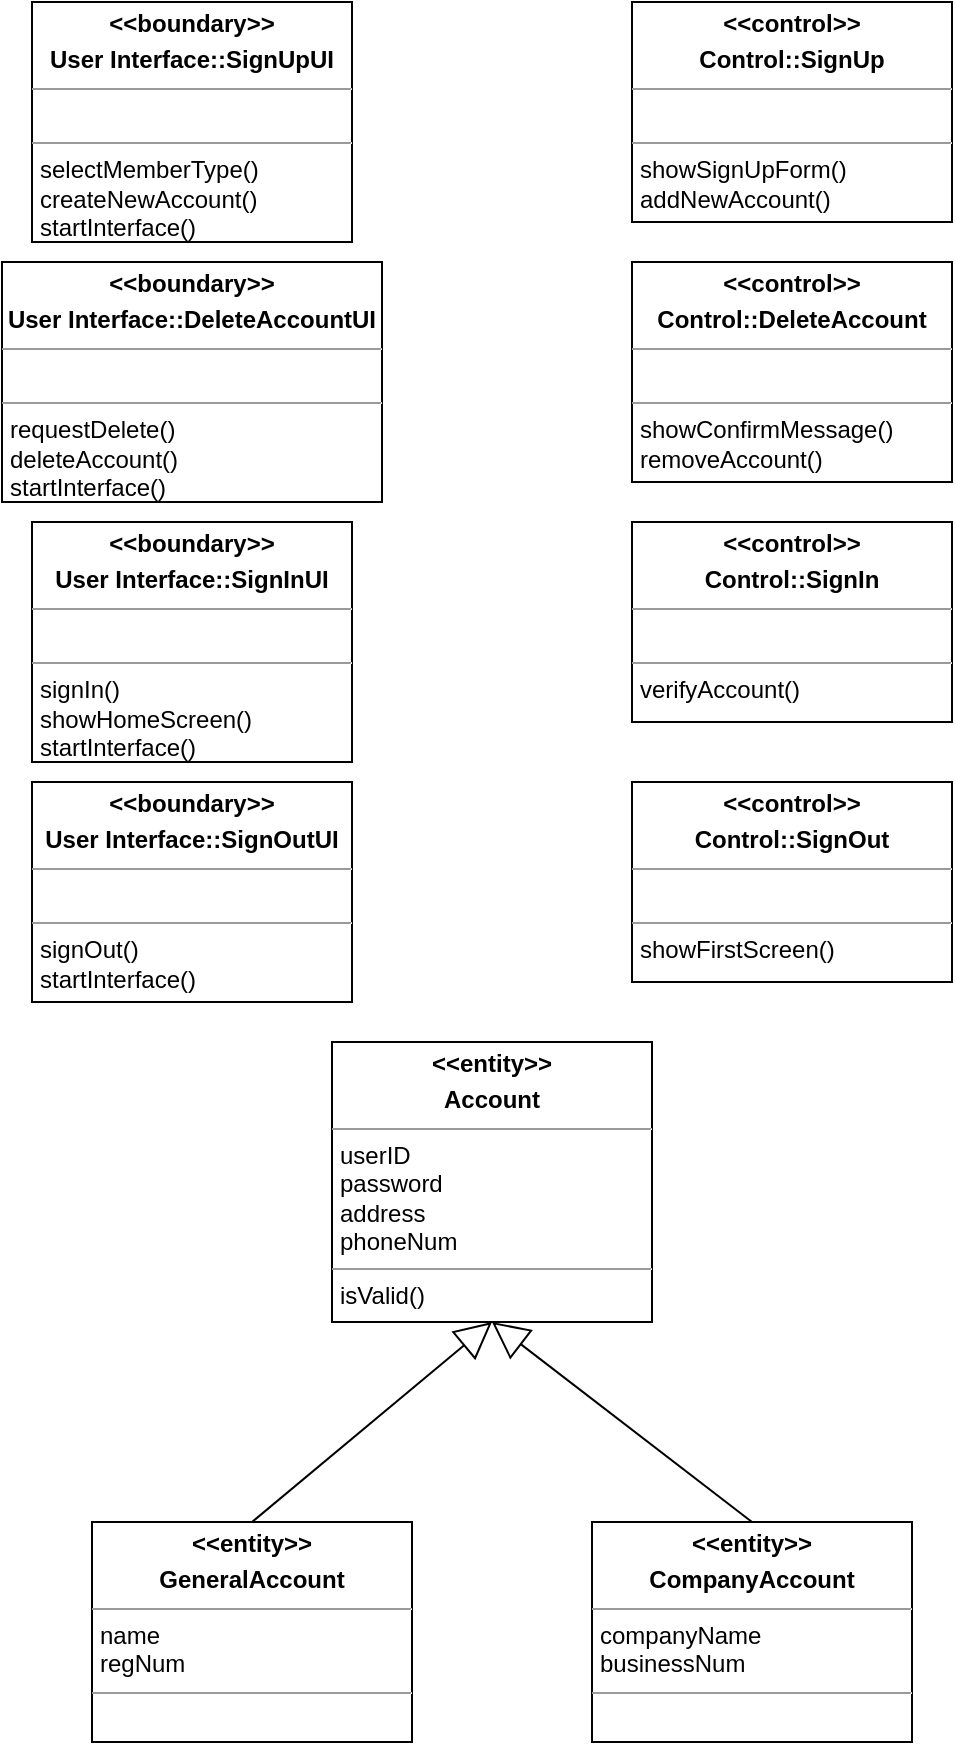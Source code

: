 <mxfile version="21.2.8" type="device">
  <diagram name="Page-1" id="nL3f3RJgAsNfrhav8iNR">
    <mxGraphModel dx="1114" dy="854" grid="1" gridSize="10" guides="1" tooltips="1" connect="1" arrows="1" fold="1" page="1" pageScale="1" pageWidth="850" pageHeight="1100" math="0" shadow="0">
      <root>
        <mxCell id="0" />
        <mxCell id="1" parent="0" />
        <mxCell id="k6j-Q4X_Jpf7URoGsb6S-1" value="&lt;p style=&quot;margin:0px;margin-top:4px;text-align:center;&quot;&gt;&lt;b&gt;&amp;lt;&amp;lt;boundary&amp;gt;&amp;gt;&lt;/b&gt;&lt;/p&gt;&lt;p style=&quot;margin:0px;margin-top:4px;text-align:center;&quot;&gt;&lt;b&gt;User Interface::SignUpUI&lt;/b&gt;&lt;/p&gt;&lt;hr size=&quot;1&quot;&gt;&lt;p style=&quot;margin:0px;margin-left:4px;&quot;&gt;&lt;br&gt;&lt;/p&gt;&lt;hr size=&quot;1&quot;&gt;&lt;p style=&quot;margin:0px;margin-left:4px;&quot;&gt;selectMemberType()&lt;/p&gt;&lt;p style=&quot;margin:0px;margin-left:4px;&quot;&gt;createNewAccount()&lt;/p&gt;&lt;p style=&quot;margin:0px;margin-left:4px;&quot;&gt;startInterface()&lt;/p&gt;" style="verticalAlign=top;align=left;overflow=fill;fontSize=12;fontFamily=Helvetica;html=1;whiteSpace=wrap;" vertex="1" parent="1">
          <mxGeometry x="130" y="50" width="160" height="120" as="geometry" />
        </mxCell>
        <mxCell id="k6j-Q4X_Jpf7URoGsb6S-2" value="&lt;p style=&quot;margin:0px;margin-top:4px;text-align:center;&quot;&gt;&lt;b&gt;&amp;lt;&amp;lt;control&amp;gt;&amp;gt;&lt;/b&gt;&lt;/p&gt;&lt;p style=&quot;margin:0px;margin-top:4px;text-align:center;&quot;&gt;&lt;b&gt;Control::SignUp&lt;/b&gt;&lt;/p&gt;&lt;hr size=&quot;1&quot;&gt;&lt;p style=&quot;margin:0px;margin-left:4px;&quot;&gt;&lt;br&gt;&lt;/p&gt;&lt;hr size=&quot;1&quot;&gt;&lt;p style=&quot;margin:0px;margin-left:4px;&quot;&gt;showSignUpForm()&lt;/p&gt;&lt;p style=&quot;margin:0px;margin-left:4px;&quot;&gt;addNewAccount()&lt;/p&gt;" style="verticalAlign=top;align=left;overflow=fill;fontSize=12;fontFamily=Helvetica;html=1;whiteSpace=wrap;" vertex="1" parent="1">
          <mxGeometry x="430" y="50" width="160" height="110" as="geometry" />
        </mxCell>
        <mxCell id="k6j-Q4X_Jpf7URoGsb6S-3" value="&lt;p style=&quot;margin:0px;margin-top:4px;text-align:center;&quot;&gt;&lt;b&gt;&amp;lt;&amp;lt;entity&amp;gt;&amp;gt;&lt;/b&gt;&lt;/p&gt;&lt;p style=&quot;margin:0px;margin-top:4px;text-align:center;&quot;&gt;&lt;b&gt;Account&lt;/b&gt;&lt;/p&gt;&lt;hr size=&quot;1&quot;&gt;&lt;p style=&quot;margin:0px;margin-left:4px;&quot;&gt;userID&lt;/p&gt;&lt;p style=&quot;margin:0px;margin-left:4px;&quot;&gt;password&lt;/p&gt;&lt;p style=&quot;margin:0px;margin-left:4px;&quot;&gt;address&lt;/p&gt;&lt;p style=&quot;margin:0px;margin-left:4px;&quot;&gt;phoneNum&lt;/p&gt;&lt;hr size=&quot;1&quot;&gt;&lt;p style=&quot;margin:0px;margin-left:4px;&quot;&gt;isValid()&lt;/p&gt;" style="verticalAlign=top;align=left;overflow=fill;fontSize=12;fontFamily=Helvetica;html=1;whiteSpace=wrap;" vertex="1" parent="1">
          <mxGeometry x="280" y="570" width="160" height="140" as="geometry" />
        </mxCell>
        <mxCell id="k6j-Q4X_Jpf7URoGsb6S-4" value="&lt;p style=&quot;margin:0px;margin-top:4px;text-align:center;&quot;&gt;&lt;b&gt;&amp;lt;&amp;lt;entity&amp;gt;&amp;gt;&lt;/b&gt;&lt;/p&gt;&lt;p style=&quot;margin:0px;margin-top:4px;text-align:center;&quot;&gt;&lt;b&gt;GeneralAccount&lt;/b&gt;&lt;/p&gt;&lt;hr size=&quot;1&quot;&gt;&lt;p style=&quot;margin:0px;margin-left:4px;&quot;&gt;name&lt;/p&gt;&lt;p style=&quot;margin:0px;margin-left:4px;&quot;&gt;regNum&lt;/p&gt;&lt;hr size=&quot;1&quot;&gt;&lt;p style=&quot;margin:0px;margin-left:4px;&quot;&gt;&lt;br&gt;&lt;/p&gt;" style="verticalAlign=top;align=left;overflow=fill;fontSize=12;fontFamily=Helvetica;html=1;whiteSpace=wrap;" vertex="1" parent="1">
          <mxGeometry x="160" y="810" width="160" height="110" as="geometry" />
        </mxCell>
        <mxCell id="k6j-Q4X_Jpf7URoGsb6S-5" value="&lt;p style=&quot;margin:0px;margin-top:4px;text-align:center;&quot;&gt;&lt;b&gt;&amp;lt;&amp;lt;entity&amp;gt;&amp;gt;&lt;/b&gt;&lt;/p&gt;&lt;p style=&quot;margin:0px;margin-top:4px;text-align:center;&quot;&gt;&lt;b&gt;CompanyAccount&lt;/b&gt;&lt;/p&gt;&lt;hr size=&quot;1&quot;&gt;&lt;p style=&quot;margin:0px;margin-left:4px;&quot;&gt;companyName&lt;/p&gt;&lt;p style=&quot;margin:0px;margin-left:4px;&quot;&gt;businessNum&lt;/p&gt;&lt;hr size=&quot;1&quot;&gt;&lt;p style=&quot;margin:0px;margin-left:4px;&quot;&gt;&lt;br&gt;&lt;/p&gt;" style="verticalAlign=top;align=left;overflow=fill;fontSize=12;fontFamily=Helvetica;html=1;whiteSpace=wrap;" vertex="1" parent="1">
          <mxGeometry x="410" y="810" width="160" height="110" as="geometry" />
        </mxCell>
        <mxCell id="k6j-Q4X_Jpf7URoGsb6S-6" value="&lt;p style=&quot;margin:0px;margin-top:4px;text-align:center;&quot;&gt;&lt;b&gt;&amp;lt;&amp;lt;boundary&amp;gt;&amp;gt;&lt;/b&gt;&lt;/p&gt;&lt;p style=&quot;margin:0px;margin-top:4px;text-align:center;&quot;&gt;&lt;b&gt;User Interface::DeleteAccountUI&lt;/b&gt;&lt;/p&gt;&lt;hr size=&quot;1&quot;&gt;&lt;p style=&quot;margin:0px;margin-left:4px;&quot;&gt;&lt;br&gt;&lt;/p&gt;&lt;hr size=&quot;1&quot;&gt;&lt;p style=&quot;margin:0px;margin-left:4px;&quot;&gt;requestDelete()&lt;/p&gt;&lt;p style=&quot;margin:0px;margin-left:4px;&quot;&gt;deleteAccount()&lt;/p&gt;&lt;p style=&quot;margin:0px;margin-left:4px;&quot;&gt;startInterface()&lt;br&gt;&lt;/p&gt;" style="verticalAlign=top;align=left;overflow=fill;fontSize=12;fontFamily=Helvetica;html=1;whiteSpace=wrap;" vertex="1" parent="1">
          <mxGeometry x="115" y="180" width="190" height="120" as="geometry" />
        </mxCell>
        <mxCell id="k6j-Q4X_Jpf7URoGsb6S-7" value="&lt;p style=&quot;margin:0px;margin-top:4px;text-align:center;&quot;&gt;&lt;b&gt;&amp;lt;&amp;lt;control&amp;gt;&amp;gt;&lt;/b&gt;&lt;/p&gt;&lt;p style=&quot;margin:0px;margin-top:4px;text-align:center;&quot;&gt;&lt;b&gt;Control::DeleteAccount&lt;/b&gt;&lt;/p&gt;&lt;hr size=&quot;1&quot;&gt;&lt;p style=&quot;margin:0px;margin-left:4px;&quot;&gt;&lt;br&gt;&lt;/p&gt;&lt;hr size=&quot;1&quot;&gt;&lt;p style=&quot;margin:0px;margin-left:4px;&quot;&gt;showConfirmMessage()&lt;/p&gt;&lt;p style=&quot;margin:0px;margin-left:4px;&quot;&gt;removeAccount()&lt;/p&gt;" style="verticalAlign=top;align=left;overflow=fill;fontSize=12;fontFamily=Helvetica;html=1;whiteSpace=wrap;" vertex="1" parent="1">
          <mxGeometry x="430" y="180" width="160" height="110" as="geometry" />
        </mxCell>
        <mxCell id="k6j-Q4X_Jpf7URoGsb6S-8" value="&lt;p style=&quot;margin:0px;margin-top:4px;text-align:center;&quot;&gt;&lt;b&gt;&amp;lt;&amp;lt;boundary&amp;gt;&amp;gt;&lt;/b&gt;&lt;/p&gt;&lt;p style=&quot;margin:0px;margin-top:4px;text-align:center;&quot;&gt;&lt;b&gt;User Interface::SignInUI&lt;/b&gt;&lt;/p&gt;&lt;hr size=&quot;1&quot;&gt;&lt;p style=&quot;margin:0px;margin-left:4px;&quot;&gt;&lt;br&gt;&lt;/p&gt;&lt;hr size=&quot;1&quot;&gt;&lt;p style=&quot;margin:0px;margin-left:4px;&quot;&gt;signIn()&lt;/p&gt;&lt;p style=&quot;margin:0px;margin-left:4px;&quot;&gt;showHomeScreen()&lt;br&gt;&lt;/p&gt;&lt;p style=&quot;margin:0px;margin-left:4px;&quot;&gt;startInterface()&lt;br&gt;&lt;/p&gt;" style="verticalAlign=top;align=left;overflow=fill;fontSize=12;fontFamily=Helvetica;html=1;whiteSpace=wrap;" vertex="1" parent="1">
          <mxGeometry x="130" y="310" width="160" height="120" as="geometry" />
        </mxCell>
        <mxCell id="k6j-Q4X_Jpf7URoGsb6S-9" value="&lt;p style=&quot;margin:0px;margin-top:4px;text-align:center;&quot;&gt;&lt;b&gt;&amp;lt;&amp;lt;control&amp;gt;&amp;gt;&lt;/b&gt;&lt;/p&gt;&lt;p style=&quot;margin:0px;margin-top:4px;text-align:center;&quot;&gt;&lt;b&gt;Control::SignIn&lt;/b&gt;&lt;/p&gt;&lt;hr size=&quot;1&quot;&gt;&lt;p style=&quot;margin:0px;margin-left:4px;&quot;&gt;&lt;br&gt;&lt;/p&gt;&lt;hr size=&quot;1&quot;&gt;&lt;p style=&quot;margin:0px;margin-left:4px;&quot;&gt;verifyAccount()&lt;/p&gt;" style="verticalAlign=top;align=left;overflow=fill;fontSize=12;fontFamily=Helvetica;html=1;whiteSpace=wrap;" vertex="1" parent="1">
          <mxGeometry x="430" y="310" width="160" height="100" as="geometry" />
        </mxCell>
        <mxCell id="k6j-Q4X_Jpf7URoGsb6S-10" value="&lt;p style=&quot;margin:0px;margin-top:4px;text-align:center;&quot;&gt;&lt;b&gt;&amp;lt;&amp;lt;boundary&amp;gt;&amp;gt;&lt;/b&gt;&lt;/p&gt;&lt;p style=&quot;margin:0px;margin-top:4px;text-align:center;&quot;&gt;&lt;b&gt;User Interface::SignOutUI&lt;/b&gt;&lt;/p&gt;&lt;hr size=&quot;1&quot;&gt;&lt;p style=&quot;margin:0px;margin-left:4px;&quot;&gt;&lt;br&gt;&lt;/p&gt;&lt;hr size=&quot;1&quot;&gt;&lt;p style=&quot;margin:0px;margin-left:4px;&quot;&gt;signOut()&lt;/p&gt;&lt;p style=&quot;margin:0px;margin-left:4px;&quot;&gt;startInterface()&lt;br&gt;&lt;/p&gt;" style="verticalAlign=top;align=left;overflow=fill;fontSize=12;fontFamily=Helvetica;html=1;whiteSpace=wrap;" vertex="1" parent="1">
          <mxGeometry x="130" y="440" width="160" height="110" as="geometry" />
        </mxCell>
        <mxCell id="k6j-Q4X_Jpf7URoGsb6S-11" value="&lt;p style=&quot;margin:0px;margin-top:4px;text-align:center;&quot;&gt;&lt;b&gt;&amp;lt;&amp;lt;control&amp;gt;&amp;gt;&lt;/b&gt;&lt;/p&gt;&lt;p style=&quot;margin:0px;margin-top:4px;text-align:center;&quot;&gt;&lt;b&gt;Control::SignOut&lt;/b&gt;&lt;/p&gt;&lt;hr size=&quot;1&quot;&gt;&lt;p style=&quot;margin:0px;margin-left:4px;&quot;&gt;&lt;br&gt;&lt;/p&gt;&lt;hr size=&quot;1&quot;&gt;&lt;p style=&quot;margin:0px;margin-left:4px;&quot;&gt;showFirstScreen()&lt;/p&gt;" style="verticalAlign=top;align=left;overflow=fill;fontSize=12;fontFamily=Helvetica;html=1;whiteSpace=wrap;" vertex="1" parent="1">
          <mxGeometry x="430" y="440" width="160" height="100" as="geometry" />
        </mxCell>
        <mxCell id="k6j-Q4X_Jpf7URoGsb6S-12" value="" style="endArrow=block;endSize=16;endFill=0;html=1;rounded=0;entryX=0.5;entryY=1;entryDx=0;entryDy=0;exitX=0.5;exitY=0;exitDx=0;exitDy=0;" edge="1" parent="1" source="k6j-Q4X_Jpf7URoGsb6S-4" target="k6j-Q4X_Jpf7URoGsb6S-3">
          <mxGeometry width="160" relative="1" as="geometry">
            <mxPoint x="200" y="770" as="sourcePoint" />
            <mxPoint x="360" y="770" as="targetPoint" />
          </mxGeometry>
        </mxCell>
        <mxCell id="k6j-Q4X_Jpf7URoGsb6S-13" value="" style="endArrow=block;endSize=16;endFill=0;html=1;rounded=0;entryX=0.5;entryY=1;entryDx=0;entryDy=0;exitX=0.5;exitY=0;exitDx=0;exitDy=0;" edge="1" parent="1" source="k6j-Q4X_Jpf7URoGsb6S-5" target="k6j-Q4X_Jpf7URoGsb6S-3">
          <mxGeometry width="160" relative="1" as="geometry">
            <mxPoint x="530" y="770" as="sourcePoint" />
            <mxPoint x="360" y="690" as="targetPoint" />
          </mxGeometry>
        </mxCell>
      </root>
    </mxGraphModel>
  </diagram>
</mxfile>
